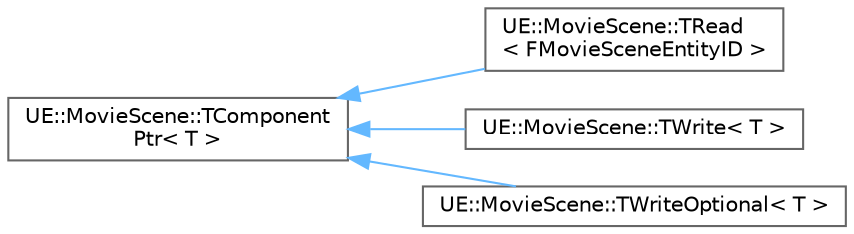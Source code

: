 digraph "Graphical Class Hierarchy"
{
 // INTERACTIVE_SVG=YES
 // LATEX_PDF_SIZE
  bgcolor="transparent";
  edge [fontname=Helvetica,fontsize=10,labelfontname=Helvetica,labelfontsize=10];
  node [fontname=Helvetica,fontsize=10,shape=box,height=0.2,width=0.4];
  rankdir="LR";
  Node0 [id="Node000000",label="UE::MovieScene::TComponent\lPtr\< T \>",height=0.2,width=0.4,color="grey40", fillcolor="white", style="filled",URL="$db/db4/structUE_1_1MovieScene_1_1TComponentPtr.html",tooltip="Facade for any component data type."];
  Node0 -> Node1 [id="edge9627_Node000000_Node000001",dir="back",color="steelblue1",style="solid",tooltip=" "];
  Node1 [id="Node000001",label="UE::MovieScene::TRead\l\< FMovieSceneEntityID \>",height=0.2,width=0.4,color="grey40", fillcolor="white", style="filled",URL="$d6/d91/structUE_1_1MovieScene_1_1TRead.html",tooltip=" "];
  Node0 -> Node2 [id="edge9628_Node000000_Node000002",dir="back",color="steelblue1",style="solid",tooltip=" "];
  Node2 [id="Node000002",label="UE::MovieScene::TWrite\< T \>",height=0.2,width=0.4,color="grey40", fillcolor="white", style="filled",URL="$df/d52/structUE_1_1MovieScene_1_1TWrite.html",tooltip=" "];
  Node0 -> Node3 [id="edge9629_Node000000_Node000003",dir="back",color="steelblue1",style="solid",tooltip=" "];
  Node3 [id="Node000003",label="UE::MovieScene::TWriteOptional\< T \>",height=0.2,width=0.4,color="grey40", fillcolor="white", style="filled",URL="$de/df7/structUE_1_1MovieScene_1_1TWriteOptional.html",tooltip=" "];
}
